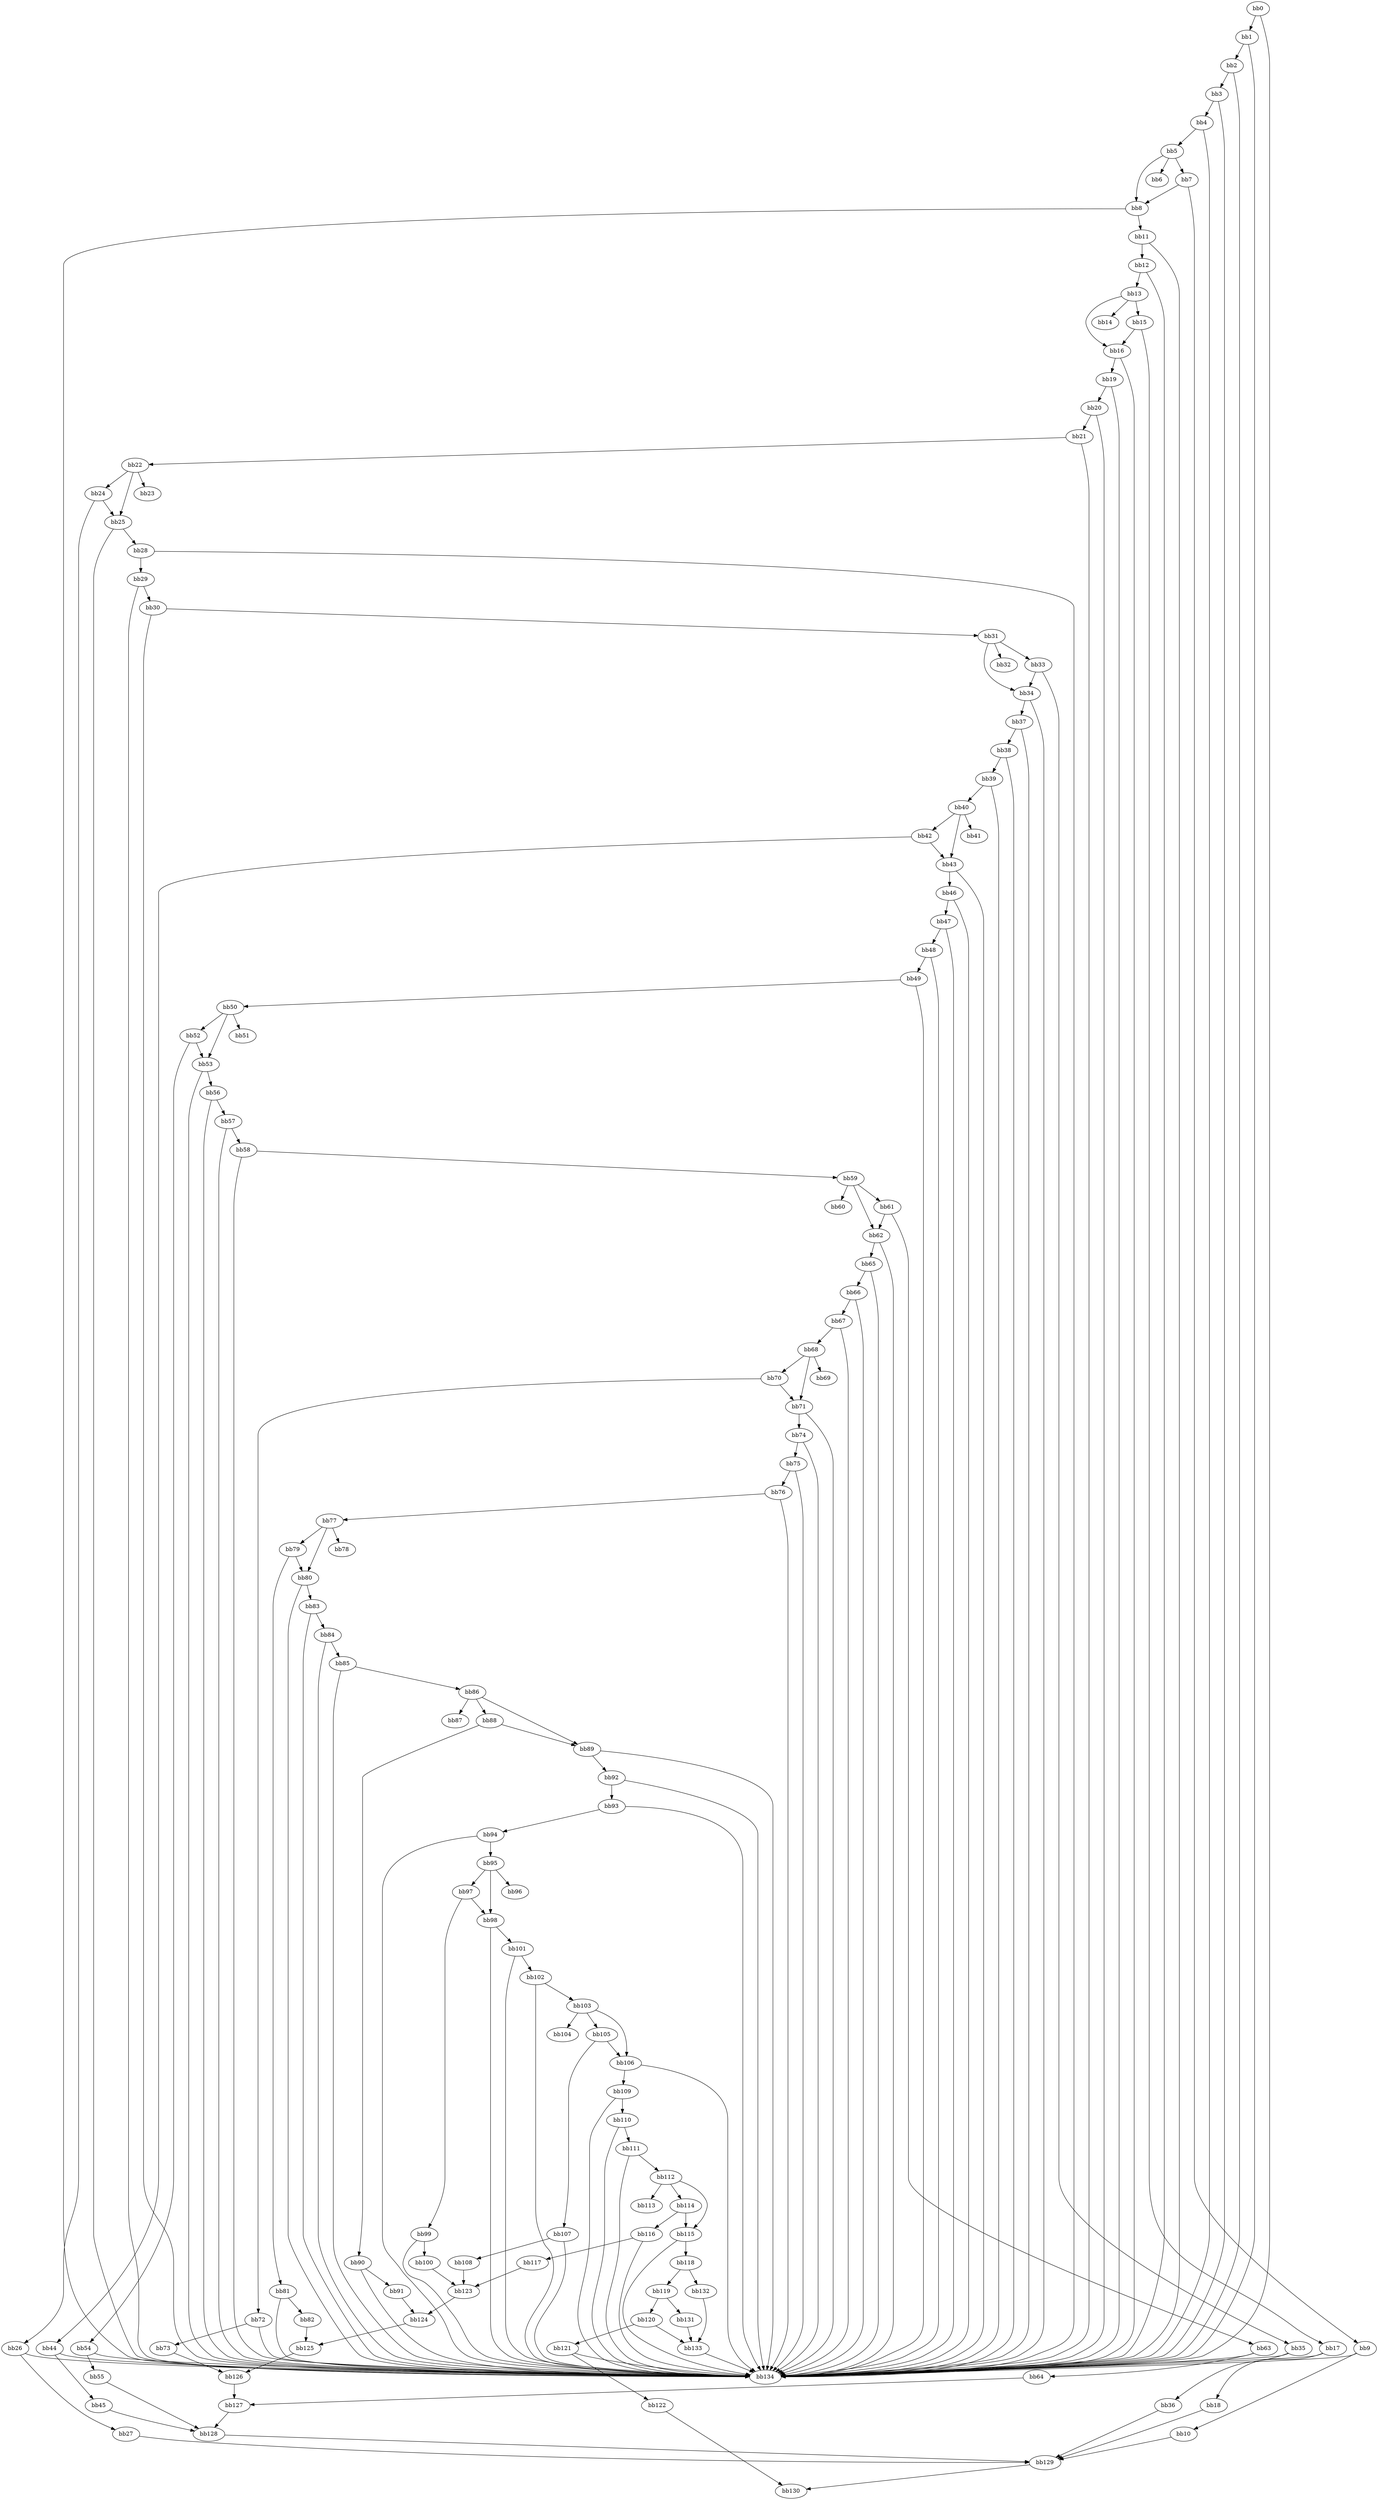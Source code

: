 digraph {
    0 [ label = "bb0\l" ]
    1 [ label = "bb1\l" ]
    2 [ label = "bb2\l" ]
    3 [ label = "bb3\l" ]
    4 [ label = "bb4\l" ]
    5 [ label = "bb5\l" ]
    6 [ label = "bb6\l" ]
    7 [ label = "bb7\l" ]
    8 [ label = "bb8\l" ]
    9 [ label = "bb9\l" ]
    10 [ label = "bb10\l" ]
    11 [ label = "bb11\l" ]
    12 [ label = "bb12\l" ]
    13 [ label = "bb13\l" ]
    14 [ label = "bb14\l" ]
    15 [ label = "bb15\l" ]
    16 [ label = "bb16\l" ]
    17 [ label = "bb17\l" ]
    18 [ label = "bb18\l" ]
    19 [ label = "bb19\l" ]
    20 [ label = "bb20\l" ]
    21 [ label = "bb21\l" ]
    22 [ label = "bb22\l" ]
    23 [ label = "bb23\l" ]
    24 [ label = "bb24\l" ]
    25 [ label = "bb25\l" ]
    26 [ label = "bb26\l" ]
    27 [ label = "bb27\l" ]
    28 [ label = "bb28\l" ]
    29 [ label = "bb29\l" ]
    30 [ label = "bb30\l" ]
    31 [ label = "bb31\l" ]
    32 [ label = "bb32\l" ]
    33 [ label = "bb33\l" ]
    34 [ label = "bb34\l" ]
    35 [ label = "bb35\l" ]
    36 [ label = "bb36\l" ]
    37 [ label = "bb37\l" ]
    38 [ label = "bb38\l" ]
    39 [ label = "bb39\l" ]
    40 [ label = "bb40\l" ]
    41 [ label = "bb41\l" ]
    42 [ label = "bb42\l" ]
    43 [ label = "bb43\l" ]
    44 [ label = "bb44\l" ]
    45 [ label = "bb45\l" ]
    46 [ label = "bb46\l" ]
    47 [ label = "bb47\l" ]
    48 [ label = "bb48\l" ]
    49 [ label = "bb49\l" ]
    50 [ label = "bb50\l" ]
    51 [ label = "bb51\l" ]
    52 [ label = "bb52\l" ]
    53 [ label = "bb53\l" ]
    54 [ label = "bb54\l" ]
    55 [ label = "bb55\l" ]
    56 [ label = "bb56\l" ]
    57 [ label = "bb57\l" ]
    58 [ label = "bb58\l" ]
    59 [ label = "bb59\l" ]
    60 [ label = "bb60\l" ]
    61 [ label = "bb61\l" ]
    62 [ label = "bb62\l" ]
    63 [ label = "bb63\l" ]
    64 [ label = "bb64\l" ]
    65 [ label = "bb65\l" ]
    66 [ label = "bb66\l" ]
    67 [ label = "bb67\l" ]
    68 [ label = "bb68\l" ]
    69 [ label = "bb69\l" ]
    70 [ label = "bb70\l" ]
    71 [ label = "bb71\l" ]
    72 [ label = "bb72\l" ]
    73 [ label = "bb73\l" ]
    74 [ label = "bb74\l" ]
    75 [ label = "bb75\l" ]
    76 [ label = "bb76\l" ]
    77 [ label = "bb77\l" ]
    78 [ label = "bb78\l" ]
    79 [ label = "bb79\l" ]
    80 [ label = "bb80\l" ]
    81 [ label = "bb81\l" ]
    82 [ label = "bb82\l" ]
    83 [ label = "bb83\l" ]
    84 [ label = "bb84\l" ]
    85 [ label = "bb85\l" ]
    86 [ label = "bb86\l" ]
    87 [ label = "bb87\l" ]
    88 [ label = "bb88\l" ]
    89 [ label = "bb89\l" ]
    90 [ label = "bb90\l" ]
    91 [ label = "bb91\l" ]
    92 [ label = "bb92\l" ]
    93 [ label = "bb93\l" ]
    94 [ label = "bb94\l" ]
    95 [ label = "bb95\l" ]
    96 [ label = "bb96\l" ]
    97 [ label = "bb97\l" ]
    98 [ label = "bb98\l" ]
    99 [ label = "bb99\l" ]
    100 [ label = "bb100\l" ]
    101 [ label = "bb101\l" ]
    102 [ label = "bb102\l" ]
    103 [ label = "bb103\l" ]
    104 [ label = "bb104\l" ]
    105 [ label = "bb105\l" ]
    106 [ label = "bb106\l" ]
    107 [ label = "bb107\l" ]
    108 [ label = "bb108\l" ]
    109 [ label = "bb109\l" ]
    110 [ label = "bb110\l" ]
    111 [ label = "bb111\l" ]
    112 [ label = "bb112\l" ]
    113 [ label = "bb113\l" ]
    114 [ label = "bb114\l" ]
    115 [ label = "bb115\l" ]
    116 [ label = "bb116\l" ]
    117 [ label = "bb117\l" ]
    118 [ label = "bb118\l" ]
    119 [ label = "bb119\l" ]
    120 [ label = "bb120\l" ]
    121 [ label = "bb121\l" ]
    122 [ label = "bb122\l" ]
    123 [ label = "bb123\l" ]
    124 [ label = "bb124\l" ]
    125 [ label = "bb125\l" ]
    126 [ label = "bb126\l" ]
    127 [ label = "bb127\l" ]
    128 [ label = "bb128\l" ]
    129 [ label = "bb129\l" ]
    130 [ label = "bb130\l" ]
    131 [ label = "bb131\l" ]
    132 [ label = "bb132\l" ]
    133 [ label = "bb133\l" ]
    134 [ label = "bb134\l" ]
    0 -> 1 [ ]
    0 -> 134 [ ]
    1 -> 2 [ ]
    1 -> 134 [ ]
    2 -> 3 [ ]
    2 -> 134 [ ]
    3 -> 4 [ ]
    3 -> 134 [ ]
    4 -> 5 [ ]
    4 -> 134 [ ]
    5 -> 6 [ ]
    5 -> 7 [ ]
    5 -> 8 [ ]
    7 -> 8 [ ]
    7 -> 9 [ ]
    8 -> 11 [ ]
    8 -> 134 [ ]
    9 -> 10 [ ]
    9 -> 134 [ ]
    10 -> 129 [ ]
    11 -> 12 [ ]
    11 -> 134 [ ]
    12 -> 13 [ ]
    12 -> 134 [ ]
    13 -> 14 [ ]
    13 -> 15 [ ]
    13 -> 16 [ ]
    15 -> 16 [ ]
    15 -> 17 [ ]
    16 -> 19 [ ]
    16 -> 134 [ ]
    17 -> 18 [ ]
    17 -> 134 [ ]
    18 -> 129 [ ]
    19 -> 20 [ ]
    19 -> 134 [ ]
    20 -> 21 [ ]
    20 -> 134 [ ]
    21 -> 22 [ ]
    21 -> 134 [ ]
    22 -> 23 [ ]
    22 -> 24 [ ]
    22 -> 25 [ ]
    24 -> 25 [ ]
    24 -> 26 [ ]
    25 -> 28 [ ]
    25 -> 134 [ ]
    26 -> 27 [ ]
    26 -> 134 [ ]
    27 -> 129 [ ]
    28 -> 29 [ ]
    28 -> 134 [ ]
    29 -> 30 [ ]
    29 -> 134 [ ]
    30 -> 31 [ ]
    30 -> 134 [ ]
    31 -> 32 [ ]
    31 -> 33 [ ]
    31 -> 34 [ ]
    33 -> 34 [ ]
    33 -> 35 [ ]
    34 -> 37 [ ]
    34 -> 134 [ ]
    35 -> 36 [ ]
    35 -> 134 [ ]
    36 -> 129 [ ]
    37 -> 38 [ ]
    37 -> 134 [ ]
    38 -> 39 [ ]
    38 -> 134 [ ]
    39 -> 40 [ ]
    39 -> 134 [ ]
    40 -> 41 [ ]
    40 -> 42 [ ]
    40 -> 43 [ ]
    42 -> 43 [ ]
    42 -> 44 [ ]
    43 -> 46 [ ]
    43 -> 134 [ ]
    44 -> 45 [ ]
    44 -> 134 [ ]
    45 -> 128 [ ]
    46 -> 47 [ ]
    46 -> 134 [ ]
    47 -> 48 [ ]
    47 -> 134 [ ]
    48 -> 49 [ ]
    48 -> 134 [ ]
    49 -> 50 [ ]
    49 -> 134 [ ]
    50 -> 51 [ ]
    50 -> 52 [ ]
    50 -> 53 [ ]
    52 -> 53 [ ]
    52 -> 54 [ ]
    53 -> 56 [ ]
    53 -> 134 [ ]
    54 -> 55 [ ]
    54 -> 134 [ ]
    55 -> 128 [ ]
    56 -> 57 [ ]
    56 -> 134 [ ]
    57 -> 58 [ ]
    57 -> 134 [ ]
    58 -> 59 [ ]
    58 -> 134 [ ]
    59 -> 60 [ ]
    59 -> 61 [ ]
    59 -> 62 [ ]
    61 -> 62 [ ]
    61 -> 63 [ ]
    62 -> 65 [ ]
    62 -> 134 [ ]
    63 -> 64 [ ]
    63 -> 134 [ ]
    64 -> 127 [ ]
    65 -> 66 [ ]
    65 -> 134 [ ]
    66 -> 67 [ ]
    66 -> 134 [ ]
    67 -> 68 [ ]
    67 -> 134 [ ]
    68 -> 69 [ ]
    68 -> 70 [ ]
    68 -> 71 [ ]
    70 -> 71 [ ]
    70 -> 72 [ ]
    71 -> 74 [ ]
    71 -> 134 [ ]
    72 -> 73 [ ]
    72 -> 134 [ ]
    73 -> 126 [ ]
    74 -> 75 [ ]
    74 -> 134 [ ]
    75 -> 76 [ ]
    75 -> 134 [ ]
    76 -> 77 [ ]
    76 -> 134 [ ]
    77 -> 78 [ ]
    77 -> 79 [ ]
    77 -> 80 [ ]
    79 -> 80 [ ]
    79 -> 81 [ ]
    80 -> 83 [ ]
    80 -> 134 [ ]
    81 -> 82 [ ]
    81 -> 134 [ ]
    82 -> 125 [ ]
    83 -> 84 [ ]
    83 -> 134 [ ]
    84 -> 85 [ ]
    84 -> 134 [ ]
    85 -> 86 [ ]
    85 -> 134 [ ]
    86 -> 87 [ ]
    86 -> 88 [ ]
    86 -> 89 [ ]
    88 -> 89 [ ]
    88 -> 90 [ ]
    89 -> 92 [ ]
    89 -> 134 [ ]
    90 -> 91 [ ]
    90 -> 134 [ ]
    91 -> 124 [ ]
    92 -> 93 [ ]
    92 -> 134 [ ]
    93 -> 94 [ ]
    93 -> 134 [ ]
    94 -> 95 [ ]
    94 -> 134 [ ]
    95 -> 96 [ ]
    95 -> 97 [ ]
    95 -> 98 [ ]
    97 -> 98 [ ]
    97 -> 99 [ ]
    98 -> 101 [ ]
    98 -> 134 [ ]
    99 -> 100 [ ]
    99 -> 134 [ ]
    100 -> 123 [ ]
    101 -> 102 [ ]
    101 -> 134 [ ]
    102 -> 103 [ ]
    102 -> 134 [ ]
    103 -> 104 [ ]
    103 -> 105 [ ]
    103 -> 106 [ ]
    105 -> 106 [ ]
    105 -> 107 [ ]
    106 -> 109 [ ]
    106 -> 134 [ ]
    107 -> 108 [ ]
    107 -> 134 [ ]
    108 -> 123 [ ]
    109 -> 110 [ ]
    109 -> 134 [ ]
    110 -> 111 [ ]
    110 -> 134 [ ]
    111 -> 112 [ ]
    111 -> 134 [ ]
    112 -> 113 [ ]
    112 -> 114 [ ]
    112 -> 115 [ ]
    114 -> 115 [ ]
    114 -> 116 [ ]
    115 -> 118 [ ]
    115 -> 134 [ ]
    116 -> 117 [ ]
    116 -> 134 [ ]
    117 -> 123 [ ]
    118 -> 119 [ ]
    118 -> 132 [ ]
    119 -> 120 [ ]
    119 -> 131 [ ]
    120 -> 121 [ ]
    120 -> 133 [ ]
    121 -> 122 [ ]
    121 -> 134 [ ]
    122 -> 130 [ ]
    123 -> 124 [ ]
    124 -> 125 [ ]
    125 -> 126 [ ]
    126 -> 127 [ ]
    127 -> 128 [ ]
    128 -> 129 [ ]
    129 -> 130 [ ]
    131 -> 133 [ ]
    132 -> 133 [ ]
    133 -> 134 [ ]
}

